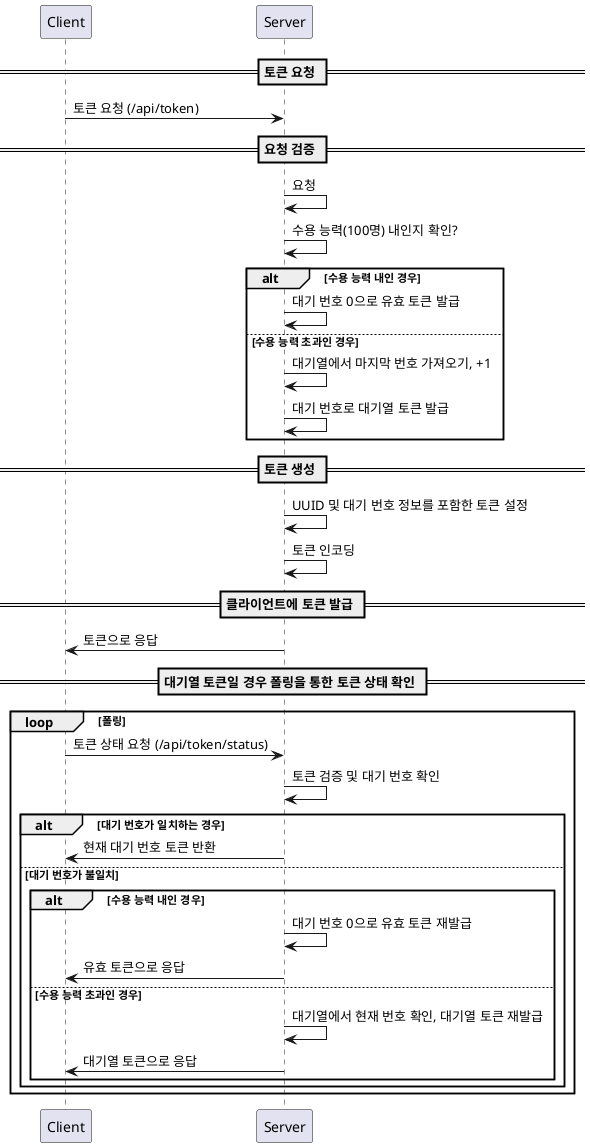 @startuml
participant "Client" as Client
participant "Server" as Server

== 토큰 요청 ==
Client -> Server: 토큰 요청 (/api/token)

== 요청 검증 ==
Server -> Server: 요청
Server -> Server: 수용 능력(100명) 내인지 확인?

alt 수용 능력 내인 경우
    Server -> Server: 대기 번호 0으로 유효 토큰 발급
else 수용 능력 초과인 경우
    Server -> Server: 대기열에서 마지막 번호 가져오기, +1
    Server -> Server: 대기 번호로 대기열 토큰 발급
end

== 토큰 생성 ==
Server -> Server: UUID 및 대기 번호 정보를 포함한 토큰 설정
Server -> Server: 토큰 인코딩

== 클라이언트에 토큰 발급 ==
Server -> Client: 토큰으로 응답

== 대기열 토큰일 경우 폴링을 통한 토큰 상태 확인 ==
loop 폴링
    Client -> Server: 토큰 상태 요청 (/api/token/status)
    Server -> Server: 토큰 검증 및 대기 번호 확인
    alt 대기 번호가 일치하는 경우
        Server -> Client: 현재 대기 번호 토큰 반환
    else 대기 번호가 불일치
        alt 수용 능력 내인 경우
            Server -> Server: 대기 번호 0으로 유효 토큰 재발급
            Server -> Client: 유효 토큰으로 응답
        else 수용 능력 초과인 경우
            Server -> Server: 대기열에서 현재 번호 확인, 대기열 토큰 재발급
            Server -> Client: 대기열 토큰으로 응답
        end
    end
end

@enduml
